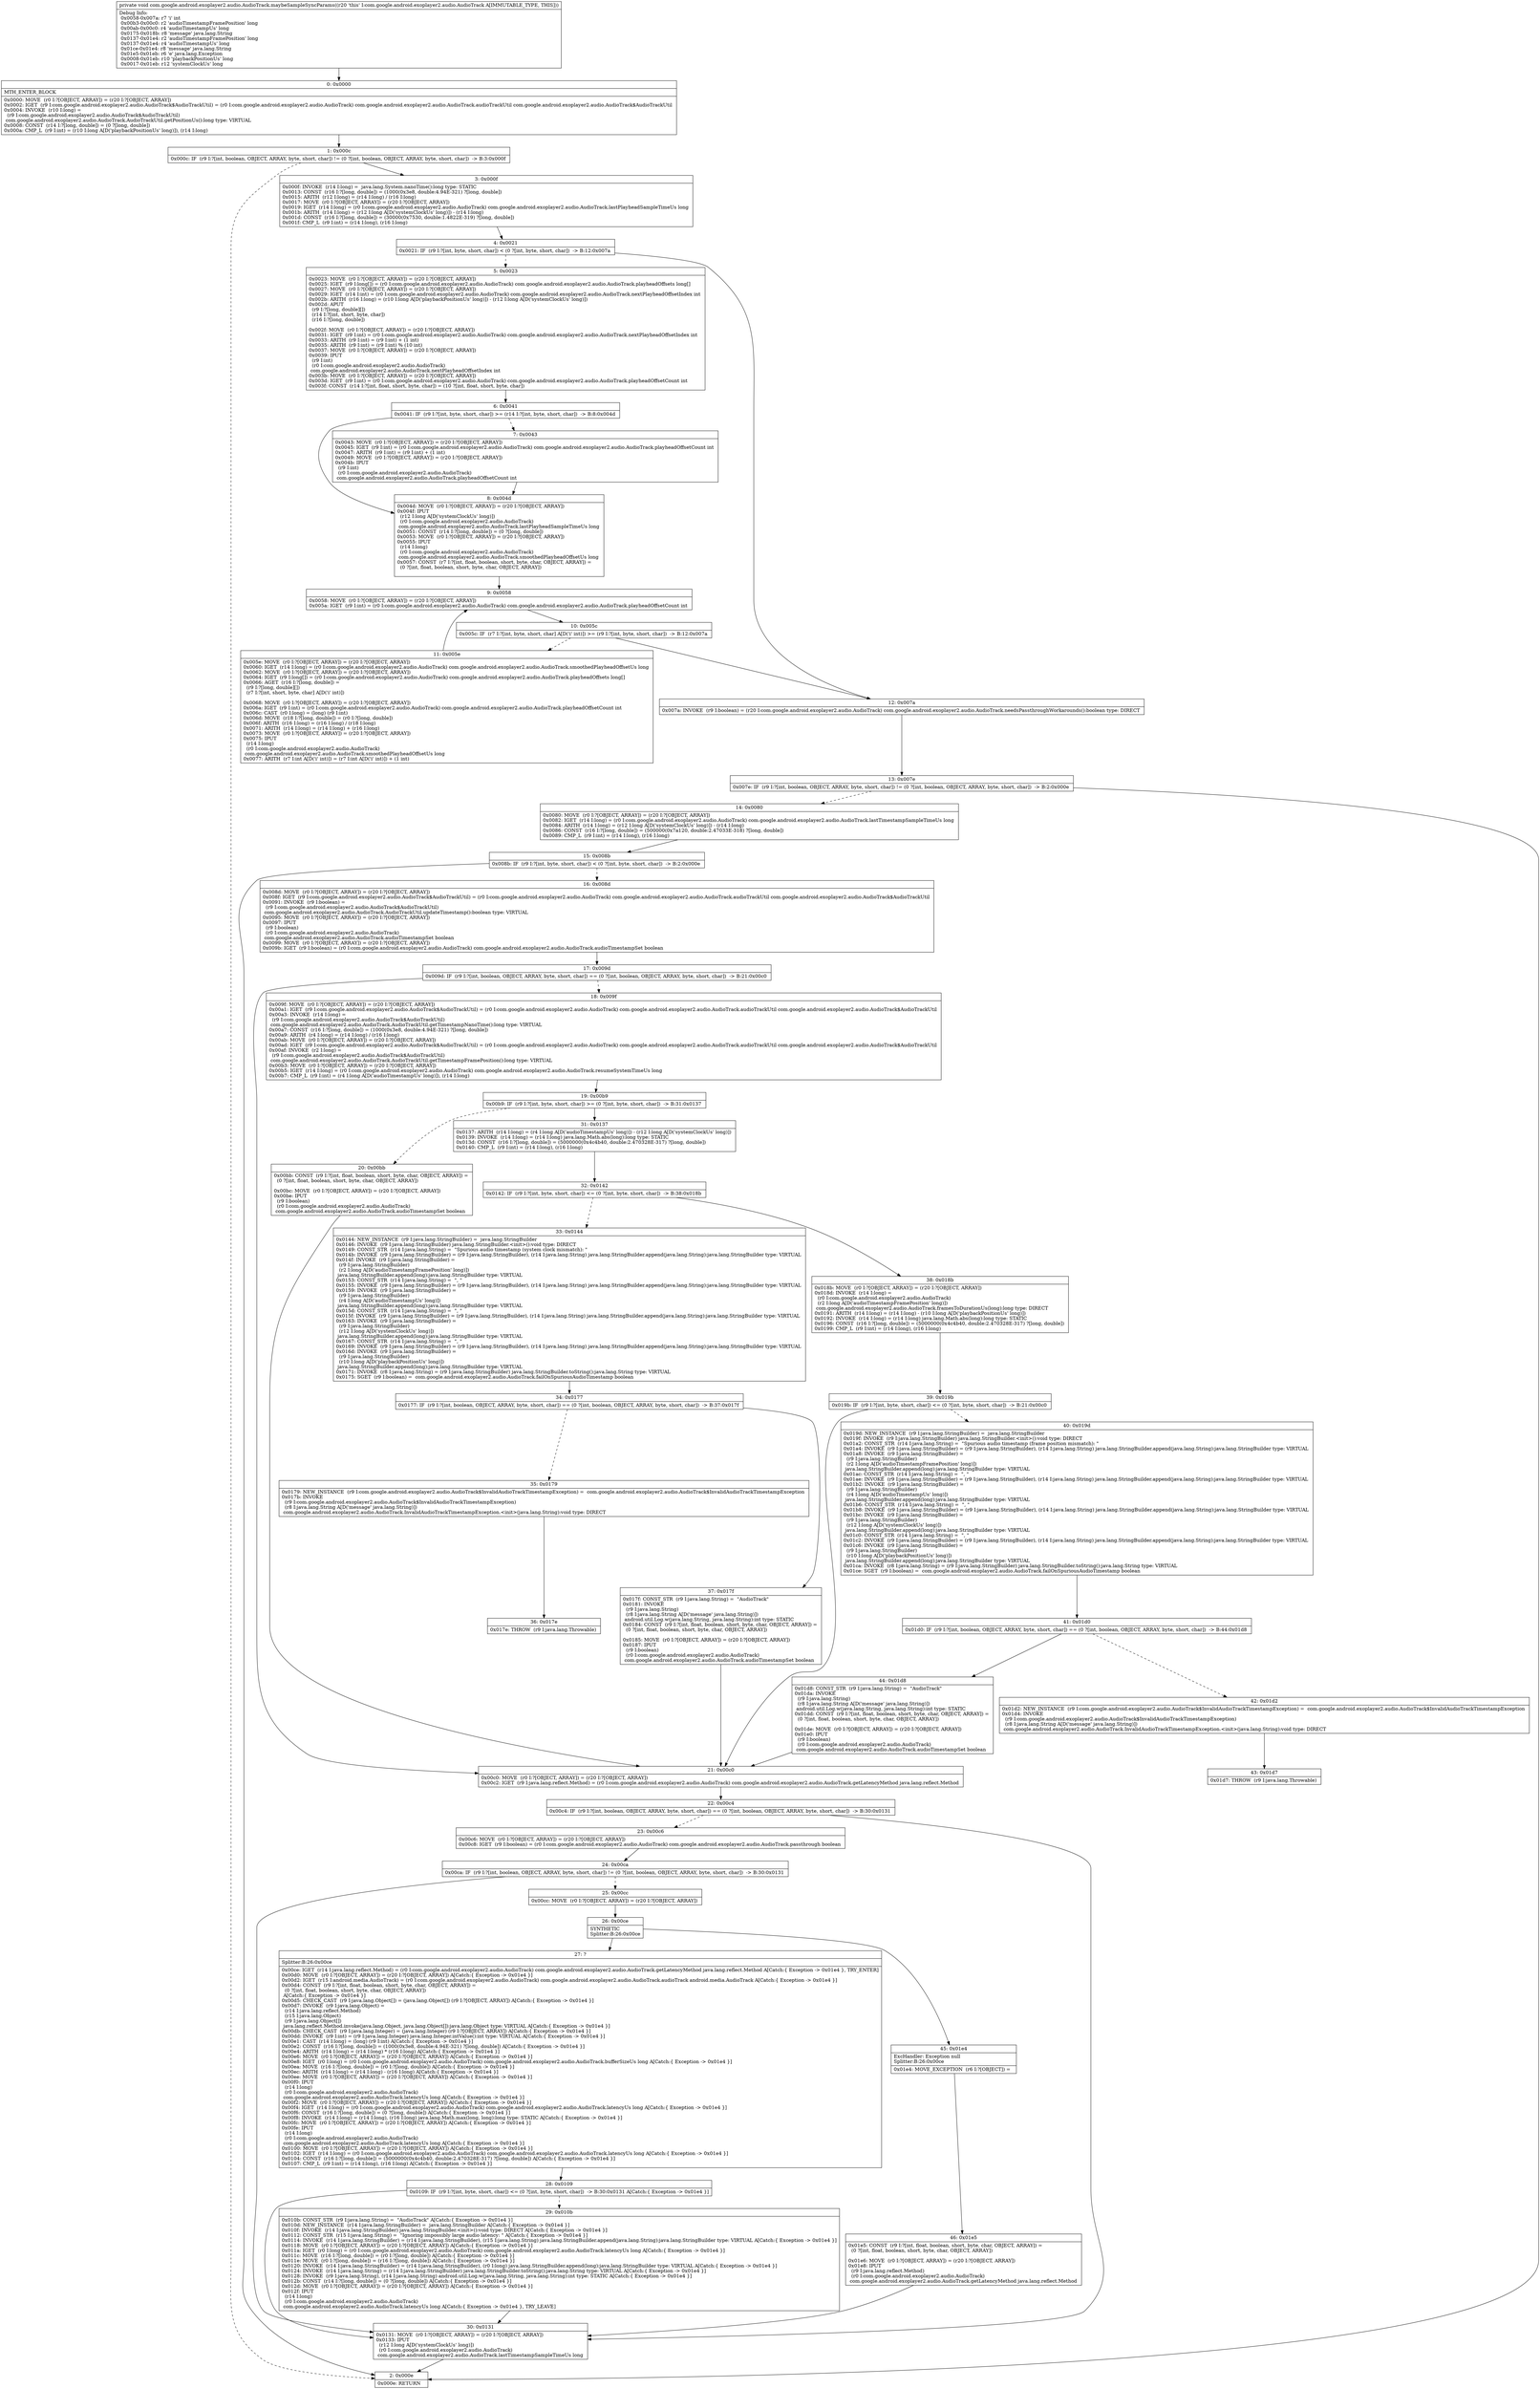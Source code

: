digraph "CFG forcom.google.android.exoplayer2.audio.AudioTrack.maybeSampleSyncParams()V" {
Node_0 [shape=record,label="{0\:\ 0x0000|MTH_ENTER_BLOCK\l|0x0000: MOVE  (r0 I:?[OBJECT, ARRAY]) = (r20 I:?[OBJECT, ARRAY]) \l0x0002: IGET  (r9 I:com.google.android.exoplayer2.audio.AudioTrack$AudioTrackUtil) = (r0 I:com.google.android.exoplayer2.audio.AudioTrack) com.google.android.exoplayer2.audio.AudioTrack.audioTrackUtil com.google.android.exoplayer2.audio.AudioTrack$AudioTrackUtil \l0x0004: INVOKE  (r10 I:long) = \l  (r9 I:com.google.android.exoplayer2.audio.AudioTrack$AudioTrackUtil)\l com.google.android.exoplayer2.audio.AudioTrack.AudioTrackUtil.getPositionUs():long type: VIRTUAL \l0x0008: CONST  (r14 I:?[long, double]) = (0 ?[long, double]) \l0x000a: CMP_L  (r9 I:int) = (r10 I:long A[D('playbackPositionUs' long)]), (r14 I:long) \l}"];
Node_1 [shape=record,label="{1\:\ 0x000c|0x000c: IF  (r9 I:?[int, boolean, OBJECT, ARRAY, byte, short, char]) != (0 ?[int, boolean, OBJECT, ARRAY, byte, short, char])  \-\> B:3:0x000f \l}"];
Node_2 [shape=record,label="{2\:\ 0x000e|0x000e: RETURN   \l}"];
Node_3 [shape=record,label="{3\:\ 0x000f|0x000f: INVOKE  (r14 I:long) =  java.lang.System.nanoTime():long type: STATIC \l0x0013: CONST  (r16 I:?[long, double]) = (1000(0x3e8, double:4.94E\-321) ?[long, double]) \l0x0015: ARITH  (r12 I:long) = (r14 I:long) \/ (r16 I:long) \l0x0017: MOVE  (r0 I:?[OBJECT, ARRAY]) = (r20 I:?[OBJECT, ARRAY]) \l0x0019: IGET  (r14 I:long) = (r0 I:com.google.android.exoplayer2.audio.AudioTrack) com.google.android.exoplayer2.audio.AudioTrack.lastPlayheadSampleTimeUs long \l0x001b: ARITH  (r14 I:long) = (r12 I:long A[D('systemClockUs' long)]) \- (r14 I:long) \l0x001d: CONST  (r16 I:?[long, double]) = (30000(0x7530, double:1.4822E\-319) ?[long, double]) \l0x001f: CMP_L  (r9 I:int) = (r14 I:long), (r16 I:long) \l}"];
Node_4 [shape=record,label="{4\:\ 0x0021|0x0021: IF  (r9 I:?[int, byte, short, char]) \< (0 ?[int, byte, short, char])  \-\> B:12:0x007a \l}"];
Node_5 [shape=record,label="{5\:\ 0x0023|0x0023: MOVE  (r0 I:?[OBJECT, ARRAY]) = (r20 I:?[OBJECT, ARRAY]) \l0x0025: IGET  (r9 I:long[]) = (r0 I:com.google.android.exoplayer2.audio.AudioTrack) com.google.android.exoplayer2.audio.AudioTrack.playheadOffsets long[] \l0x0027: MOVE  (r0 I:?[OBJECT, ARRAY]) = (r20 I:?[OBJECT, ARRAY]) \l0x0029: IGET  (r14 I:int) = (r0 I:com.google.android.exoplayer2.audio.AudioTrack) com.google.android.exoplayer2.audio.AudioTrack.nextPlayheadOffsetIndex int \l0x002b: ARITH  (r16 I:long) = (r10 I:long A[D('playbackPositionUs' long)]) \- (r12 I:long A[D('systemClockUs' long)]) \l0x002d: APUT  \l  (r9 I:?[long, double][])\l  (r14 I:?[int, short, byte, char])\l  (r16 I:?[long, double])\l \l0x002f: MOVE  (r0 I:?[OBJECT, ARRAY]) = (r20 I:?[OBJECT, ARRAY]) \l0x0031: IGET  (r9 I:int) = (r0 I:com.google.android.exoplayer2.audio.AudioTrack) com.google.android.exoplayer2.audio.AudioTrack.nextPlayheadOffsetIndex int \l0x0033: ARITH  (r9 I:int) = (r9 I:int) + (1 int) \l0x0035: ARITH  (r9 I:int) = (r9 I:int) % (10 int) \l0x0037: MOVE  (r0 I:?[OBJECT, ARRAY]) = (r20 I:?[OBJECT, ARRAY]) \l0x0039: IPUT  \l  (r9 I:int)\l  (r0 I:com.google.android.exoplayer2.audio.AudioTrack)\l com.google.android.exoplayer2.audio.AudioTrack.nextPlayheadOffsetIndex int \l0x003b: MOVE  (r0 I:?[OBJECT, ARRAY]) = (r20 I:?[OBJECT, ARRAY]) \l0x003d: IGET  (r9 I:int) = (r0 I:com.google.android.exoplayer2.audio.AudioTrack) com.google.android.exoplayer2.audio.AudioTrack.playheadOffsetCount int \l0x003f: CONST  (r14 I:?[int, float, short, byte, char]) = (10 ?[int, float, short, byte, char]) \l}"];
Node_6 [shape=record,label="{6\:\ 0x0041|0x0041: IF  (r9 I:?[int, byte, short, char]) \>= (r14 I:?[int, byte, short, char])  \-\> B:8:0x004d \l}"];
Node_7 [shape=record,label="{7\:\ 0x0043|0x0043: MOVE  (r0 I:?[OBJECT, ARRAY]) = (r20 I:?[OBJECT, ARRAY]) \l0x0045: IGET  (r9 I:int) = (r0 I:com.google.android.exoplayer2.audio.AudioTrack) com.google.android.exoplayer2.audio.AudioTrack.playheadOffsetCount int \l0x0047: ARITH  (r9 I:int) = (r9 I:int) + (1 int) \l0x0049: MOVE  (r0 I:?[OBJECT, ARRAY]) = (r20 I:?[OBJECT, ARRAY]) \l0x004b: IPUT  \l  (r9 I:int)\l  (r0 I:com.google.android.exoplayer2.audio.AudioTrack)\l com.google.android.exoplayer2.audio.AudioTrack.playheadOffsetCount int \l}"];
Node_8 [shape=record,label="{8\:\ 0x004d|0x004d: MOVE  (r0 I:?[OBJECT, ARRAY]) = (r20 I:?[OBJECT, ARRAY]) \l0x004f: IPUT  \l  (r12 I:long A[D('systemClockUs' long)])\l  (r0 I:com.google.android.exoplayer2.audio.AudioTrack)\l com.google.android.exoplayer2.audio.AudioTrack.lastPlayheadSampleTimeUs long \l0x0051: CONST  (r14 I:?[long, double]) = (0 ?[long, double]) \l0x0053: MOVE  (r0 I:?[OBJECT, ARRAY]) = (r20 I:?[OBJECT, ARRAY]) \l0x0055: IPUT  \l  (r14 I:long)\l  (r0 I:com.google.android.exoplayer2.audio.AudioTrack)\l com.google.android.exoplayer2.audio.AudioTrack.smoothedPlayheadOffsetUs long \l0x0057: CONST  (r7 I:?[int, float, boolean, short, byte, char, OBJECT, ARRAY]) = \l  (0 ?[int, float, boolean, short, byte, char, OBJECT, ARRAY])\l \l}"];
Node_9 [shape=record,label="{9\:\ 0x0058|0x0058: MOVE  (r0 I:?[OBJECT, ARRAY]) = (r20 I:?[OBJECT, ARRAY]) \l0x005a: IGET  (r9 I:int) = (r0 I:com.google.android.exoplayer2.audio.AudioTrack) com.google.android.exoplayer2.audio.AudioTrack.playheadOffsetCount int \l}"];
Node_10 [shape=record,label="{10\:\ 0x005c|0x005c: IF  (r7 I:?[int, byte, short, char] A[D('i' int)]) \>= (r9 I:?[int, byte, short, char])  \-\> B:12:0x007a \l}"];
Node_11 [shape=record,label="{11\:\ 0x005e|0x005e: MOVE  (r0 I:?[OBJECT, ARRAY]) = (r20 I:?[OBJECT, ARRAY]) \l0x0060: IGET  (r14 I:long) = (r0 I:com.google.android.exoplayer2.audio.AudioTrack) com.google.android.exoplayer2.audio.AudioTrack.smoothedPlayheadOffsetUs long \l0x0062: MOVE  (r0 I:?[OBJECT, ARRAY]) = (r20 I:?[OBJECT, ARRAY]) \l0x0064: IGET  (r9 I:long[]) = (r0 I:com.google.android.exoplayer2.audio.AudioTrack) com.google.android.exoplayer2.audio.AudioTrack.playheadOffsets long[] \l0x0066: AGET  (r16 I:?[long, double]) = \l  (r9 I:?[long, double][])\l  (r7 I:?[int, short, byte, char] A[D('i' int)])\l \l0x0068: MOVE  (r0 I:?[OBJECT, ARRAY]) = (r20 I:?[OBJECT, ARRAY]) \l0x006a: IGET  (r9 I:int) = (r0 I:com.google.android.exoplayer2.audio.AudioTrack) com.google.android.exoplayer2.audio.AudioTrack.playheadOffsetCount int \l0x006c: CAST  (r0 I:long) = (long) (r9 I:int) \l0x006d: MOVE  (r18 I:?[long, double]) = (r0 I:?[long, double]) \l0x006f: ARITH  (r16 I:long) = (r16 I:long) \/ (r18 I:long) \l0x0071: ARITH  (r14 I:long) = (r14 I:long) + (r16 I:long) \l0x0073: MOVE  (r0 I:?[OBJECT, ARRAY]) = (r20 I:?[OBJECT, ARRAY]) \l0x0075: IPUT  \l  (r14 I:long)\l  (r0 I:com.google.android.exoplayer2.audio.AudioTrack)\l com.google.android.exoplayer2.audio.AudioTrack.smoothedPlayheadOffsetUs long \l0x0077: ARITH  (r7 I:int A[D('i' int)]) = (r7 I:int A[D('i' int)]) + (1 int) \l}"];
Node_12 [shape=record,label="{12\:\ 0x007a|0x007a: INVOKE  (r9 I:boolean) = (r20 I:com.google.android.exoplayer2.audio.AudioTrack) com.google.android.exoplayer2.audio.AudioTrack.needsPassthroughWorkarounds():boolean type: DIRECT \l}"];
Node_13 [shape=record,label="{13\:\ 0x007e|0x007e: IF  (r9 I:?[int, boolean, OBJECT, ARRAY, byte, short, char]) != (0 ?[int, boolean, OBJECT, ARRAY, byte, short, char])  \-\> B:2:0x000e \l}"];
Node_14 [shape=record,label="{14\:\ 0x0080|0x0080: MOVE  (r0 I:?[OBJECT, ARRAY]) = (r20 I:?[OBJECT, ARRAY]) \l0x0082: IGET  (r14 I:long) = (r0 I:com.google.android.exoplayer2.audio.AudioTrack) com.google.android.exoplayer2.audio.AudioTrack.lastTimestampSampleTimeUs long \l0x0084: ARITH  (r14 I:long) = (r12 I:long A[D('systemClockUs' long)]) \- (r14 I:long) \l0x0086: CONST  (r16 I:?[long, double]) = (500000(0x7a120, double:2.47033E\-318) ?[long, double]) \l0x0089: CMP_L  (r9 I:int) = (r14 I:long), (r16 I:long) \l}"];
Node_15 [shape=record,label="{15\:\ 0x008b|0x008b: IF  (r9 I:?[int, byte, short, char]) \< (0 ?[int, byte, short, char])  \-\> B:2:0x000e \l}"];
Node_16 [shape=record,label="{16\:\ 0x008d|0x008d: MOVE  (r0 I:?[OBJECT, ARRAY]) = (r20 I:?[OBJECT, ARRAY]) \l0x008f: IGET  (r9 I:com.google.android.exoplayer2.audio.AudioTrack$AudioTrackUtil) = (r0 I:com.google.android.exoplayer2.audio.AudioTrack) com.google.android.exoplayer2.audio.AudioTrack.audioTrackUtil com.google.android.exoplayer2.audio.AudioTrack$AudioTrackUtil \l0x0091: INVOKE  (r9 I:boolean) = \l  (r9 I:com.google.android.exoplayer2.audio.AudioTrack$AudioTrackUtil)\l com.google.android.exoplayer2.audio.AudioTrack.AudioTrackUtil.updateTimestamp():boolean type: VIRTUAL \l0x0095: MOVE  (r0 I:?[OBJECT, ARRAY]) = (r20 I:?[OBJECT, ARRAY]) \l0x0097: IPUT  \l  (r9 I:boolean)\l  (r0 I:com.google.android.exoplayer2.audio.AudioTrack)\l com.google.android.exoplayer2.audio.AudioTrack.audioTimestampSet boolean \l0x0099: MOVE  (r0 I:?[OBJECT, ARRAY]) = (r20 I:?[OBJECT, ARRAY]) \l0x009b: IGET  (r9 I:boolean) = (r0 I:com.google.android.exoplayer2.audio.AudioTrack) com.google.android.exoplayer2.audio.AudioTrack.audioTimestampSet boolean \l}"];
Node_17 [shape=record,label="{17\:\ 0x009d|0x009d: IF  (r9 I:?[int, boolean, OBJECT, ARRAY, byte, short, char]) == (0 ?[int, boolean, OBJECT, ARRAY, byte, short, char])  \-\> B:21:0x00c0 \l}"];
Node_18 [shape=record,label="{18\:\ 0x009f|0x009f: MOVE  (r0 I:?[OBJECT, ARRAY]) = (r20 I:?[OBJECT, ARRAY]) \l0x00a1: IGET  (r9 I:com.google.android.exoplayer2.audio.AudioTrack$AudioTrackUtil) = (r0 I:com.google.android.exoplayer2.audio.AudioTrack) com.google.android.exoplayer2.audio.AudioTrack.audioTrackUtil com.google.android.exoplayer2.audio.AudioTrack$AudioTrackUtil \l0x00a3: INVOKE  (r14 I:long) = \l  (r9 I:com.google.android.exoplayer2.audio.AudioTrack$AudioTrackUtil)\l com.google.android.exoplayer2.audio.AudioTrack.AudioTrackUtil.getTimestampNanoTime():long type: VIRTUAL \l0x00a7: CONST  (r16 I:?[long, double]) = (1000(0x3e8, double:4.94E\-321) ?[long, double]) \l0x00a9: ARITH  (r4 I:long) = (r14 I:long) \/ (r16 I:long) \l0x00ab: MOVE  (r0 I:?[OBJECT, ARRAY]) = (r20 I:?[OBJECT, ARRAY]) \l0x00ad: IGET  (r9 I:com.google.android.exoplayer2.audio.AudioTrack$AudioTrackUtil) = (r0 I:com.google.android.exoplayer2.audio.AudioTrack) com.google.android.exoplayer2.audio.AudioTrack.audioTrackUtil com.google.android.exoplayer2.audio.AudioTrack$AudioTrackUtil \l0x00af: INVOKE  (r2 I:long) = \l  (r9 I:com.google.android.exoplayer2.audio.AudioTrack$AudioTrackUtil)\l com.google.android.exoplayer2.audio.AudioTrack.AudioTrackUtil.getTimestampFramePosition():long type: VIRTUAL \l0x00b3: MOVE  (r0 I:?[OBJECT, ARRAY]) = (r20 I:?[OBJECT, ARRAY]) \l0x00b5: IGET  (r14 I:long) = (r0 I:com.google.android.exoplayer2.audio.AudioTrack) com.google.android.exoplayer2.audio.AudioTrack.resumeSystemTimeUs long \l0x00b7: CMP_L  (r9 I:int) = (r4 I:long A[D('audioTimestampUs' long)]), (r14 I:long) \l}"];
Node_19 [shape=record,label="{19\:\ 0x00b9|0x00b9: IF  (r9 I:?[int, byte, short, char]) \>= (0 ?[int, byte, short, char])  \-\> B:31:0x0137 \l}"];
Node_20 [shape=record,label="{20\:\ 0x00bb|0x00bb: CONST  (r9 I:?[int, float, boolean, short, byte, char, OBJECT, ARRAY]) = \l  (0 ?[int, float, boolean, short, byte, char, OBJECT, ARRAY])\l \l0x00bc: MOVE  (r0 I:?[OBJECT, ARRAY]) = (r20 I:?[OBJECT, ARRAY]) \l0x00be: IPUT  \l  (r9 I:boolean)\l  (r0 I:com.google.android.exoplayer2.audio.AudioTrack)\l com.google.android.exoplayer2.audio.AudioTrack.audioTimestampSet boolean \l}"];
Node_21 [shape=record,label="{21\:\ 0x00c0|0x00c0: MOVE  (r0 I:?[OBJECT, ARRAY]) = (r20 I:?[OBJECT, ARRAY]) \l0x00c2: IGET  (r9 I:java.lang.reflect.Method) = (r0 I:com.google.android.exoplayer2.audio.AudioTrack) com.google.android.exoplayer2.audio.AudioTrack.getLatencyMethod java.lang.reflect.Method \l}"];
Node_22 [shape=record,label="{22\:\ 0x00c4|0x00c4: IF  (r9 I:?[int, boolean, OBJECT, ARRAY, byte, short, char]) == (0 ?[int, boolean, OBJECT, ARRAY, byte, short, char])  \-\> B:30:0x0131 \l}"];
Node_23 [shape=record,label="{23\:\ 0x00c6|0x00c6: MOVE  (r0 I:?[OBJECT, ARRAY]) = (r20 I:?[OBJECT, ARRAY]) \l0x00c8: IGET  (r9 I:boolean) = (r0 I:com.google.android.exoplayer2.audio.AudioTrack) com.google.android.exoplayer2.audio.AudioTrack.passthrough boolean \l}"];
Node_24 [shape=record,label="{24\:\ 0x00ca|0x00ca: IF  (r9 I:?[int, boolean, OBJECT, ARRAY, byte, short, char]) != (0 ?[int, boolean, OBJECT, ARRAY, byte, short, char])  \-\> B:30:0x0131 \l}"];
Node_25 [shape=record,label="{25\:\ 0x00cc|0x00cc: MOVE  (r0 I:?[OBJECT, ARRAY]) = (r20 I:?[OBJECT, ARRAY]) \l}"];
Node_26 [shape=record,label="{26\:\ 0x00ce|SYNTHETIC\lSplitter:B:26:0x00ce\l}"];
Node_27 [shape=record,label="{27\:\ ?|Splitter:B:26:0x00ce\l|0x00ce: IGET  (r14 I:java.lang.reflect.Method) = (r0 I:com.google.android.exoplayer2.audio.AudioTrack) com.google.android.exoplayer2.audio.AudioTrack.getLatencyMethod java.lang.reflect.Method A[Catch:\{ Exception \-\> 0x01e4 \}, TRY_ENTER]\l0x00d0: MOVE  (r0 I:?[OBJECT, ARRAY]) = (r20 I:?[OBJECT, ARRAY]) A[Catch:\{ Exception \-\> 0x01e4 \}]\l0x00d2: IGET  (r15 I:android.media.AudioTrack) = (r0 I:com.google.android.exoplayer2.audio.AudioTrack) com.google.android.exoplayer2.audio.AudioTrack.audioTrack android.media.AudioTrack A[Catch:\{ Exception \-\> 0x01e4 \}]\l0x00d4: CONST  (r9 I:?[int, float, boolean, short, byte, char, OBJECT, ARRAY]) = \l  (0 ?[int, float, boolean, short, byte, char, OBJECT, ARRAY])\l A[Catch:\{ Exception \-\> 0x01e4 \}]\l0x00d5: CHECK_CAST  (r9 I:java.lang.Object[]) = (java.lang.Object[]) (r9 I:?[OBJECT, ARRAY]) A[Catch:\{ Exception \-\> 0x01e4 \}]\l0x00d7: INVOKE  (r9 I:java.lang.Object) = \l  (r14 I:java.lang.reflect.Method)\l  (r15 I:java.lang.Object)\l  (r9 I:java.lang.Object[])\l java.lang.reflect.Method.invoke(java.lang.Object, java.lang.Object[]):java.lang.Object type: VIRTUAL A[Catch:\{ Exception \-\> 0x01e4 \}]\l0x00db: CHECK_CAST  (r9 I:java.lang.Integer) = (java.lang.Integer) (r9 I:?[OBJECT, ARRAY]) A[Catch:\{ Exception \-\> 0x01e4 \}]\l0x00dd: INVOKE  (r9 I:int) = (r9 I:java.lang.Integer) java.lang.Integer.intValue():int type: VIRTUAL A[Catch:\{ Exception \-\> 0x01e4 \}]\l0x00e1: CAST  (r14 I:long) = (long) (r9 I:int) A[Catch:\{ Exception \-\> 0x01e4 \}]\l0x00e2: CONST  (r16 I:?[long, double]) = (1000(0x3e8, double:4.94E\-321) ?[long, double]) A[Catch:\{ Exception \-\> 0x01e4 \}]\l0x00e4: ARITH  (r14 I:long) = (r14 I:long) * (r16 I:long) A[Catch:\{ Exception \-\> 0x01e4 \}]\l0x00e6: MOVE  (r0 I:?[OBJECT, ARRAY]) = (r20 I:?[OBJECT, ARRAY]) A[Catch:\{ Exception \-\> 0x01e4 \}]\l0x00e8: IGET  (r0 I:long) = (r0 I:com.google.android.exoplayer2.audio.AudioTrack) com.google.android.exoplayer2.audio.AudioTrack.bufferSizeUs long A[Catch:\{ Exception \-\> 0x01e4 \}]\l0x00ea: MOVE  (r16 I:?[long, double]) = (r0 I:?[long, double]) A[Catch:\{ Exception \-\> 0x01e4 \}]\l0x00ec: ARITH  (r14 I:long) = (r14 I:long) \- (r16 I:long) A[Catch:\{ Exception \-\> 0x01e4 \}]\l0x00ee: MOVE  (r0 I:?[OBJECT, ARRAY]) = (r20 I:?[OBJECT, ARRAY]) A[Catch:\{ Exception \-\> 0x01e4 \}]\l0x00f0: IPUT  \l  (r14 I:long)\l  (r0 I:com.google.android.exoplayer2.audio.AudioTrack)\l com.google.android.exoplayer2.audio.AudioTrack.latencyUs long A[Catch:\{ Exception \-\> 0x01e4 \}]\l0x00f2: MOVE  (r0 I:?[OBJECT, ARRAY]) = (r20 I:?[OBJECT, ARRAY]) A[Catch:\{ Exception \-\> 0x01e4 \}]\l0x00f4: IGET  (r14 I:long) = (r0 I:com.google.android.exoplayer2.audio.AudioTrack) com.google.android.exoplayer2.audio.AudioTrack.latencyUs long A[Catch:\{ Exception \-\> 0x01e4 \}]\l0x00f6: CONST  (r16 I:?[long, double]) = (0 ?[long, double]) A[Catch:\{ Exception \-\> 0x01e4 \}]\l0x00f8: INVOKE  (r14 I:long) = (r14 I:long), (r16 I:long) java.lang.Math.max(long, long):long type: STATIC A[Catch:\{ Exception \-\> 0x01e4 \}]\l0x00fc: MOVE  (r0 I:?[OBJECT, ARRAY]) = (r20 I:?[OBJECT, ARRAY]) A[Catch:\{ Exception \-\> 0x01e4 \}]\l0x00fe: IPUT  \l  (r14 I:long)\l  (r0 I:com.google.android.exoplayer2.audio.AudioTrack)\l com.google.android.exoplayer2.audio.AudioTrack.latencyUs long A[Catch:\{ Exception \-\> 0x01e4 \}]\l0x0100: MOVE  (r0 I:?[OBJECT, ARRAY]) = (r20 I:?[OBJECT, ARRAY]) A[Catch:\{ Exception \-\> 0x01e4 \}]\l0x0102: IGET  (r14 I:long) = (r0 I:com.google.android.exoplayer2.audio.AudioTrack) com.google.android.exoplayer2.audio.AudioTrack.latencyUs long A[Catch:\{ Exception \-\> 0x01e4 \}]\l0x0104: CONST  (r16 I:?[long, double]) = (5000000(0x4c4b40, double:2.470328E\-317) ?[long, double]) A[Catch:\{ Exception \-\> 0x01e4 \}]\l0x0107: CMP_L  (r9 I:int) = (r14 I:long), (r16 I:long) A[Catch:\{ Exception \-\> 0x01e4 \}]\l}"];
Node_28 [shape=record,label="{28\:\ 0x0109|0x0109: IF  (r9 I:?[int, byte, short, char]) \<= (0 ?[int, byte, short, char])  \-\> B:30:0x0131 A[Catch:\{ Exception \-\> 0x01e4 \}]\l}"];
Node_29 [shape=record,label="{29\:\ 0x010b|0x010b: CONST_STR  (r9 I:java.lang.String) =  \"AudioTrack\" A[Catch:\{ Exception \-\> 0x01e4 \}]\l0x010d: NEW_INSTANCE  (r14 I:java.lang.StringBuilder) =  java.lang.StringBuilder A[Catch:\{ Exception \-\> 0x01e4 \}]\l0x010f: INVOKE  (r14 I:java.lang.StringBuilder) java.lang.StringBuilder.\<init\>():void type: DIRECT A[Catch:\{ Exception \-\> 0x01e4 \}]\l0x0112: CONST_STR  (r15 I:java.lang.String) =  \"Ignoring impossibly large audio latency: \" A[Catch:\{ Exception \-\> 0x01e4 \}]\l0x0114: INVOKE  (r14 I:java.lang.StringBuilder) = (r14 I:java.lang.StringBuilder), (r15 I:java.lang.String) java.lang.StringBuilder.append(java.lang.String):java.lang.StringBuilder type: VIRTUAL A[Catch:\{ Exception \-\> 0x01e4 \}]\l0x0118: MOVE  (r0 I:?[OBJECT, ARRAY]) = (r20 I:?[OBJECT, ARRAY]) A[Catch:\{ Exception \-\> 0x01e4 \}]\l0x011a: IGET  (r0 I:long) = (r0 I:com.google.android.exoplayer2.audio.AudioTrack) com.google.android.exoplayer2.audio.AudioTrack.latencyUs long A[Catch:\{ Exception \-\> 0x01e4 \}]\l0x011c: MOVE  (r16 I:?[long, double]) = (r0 I:?[long, double]) A[Catch:\{ Exception \-\> 0x01e4 \}]\l0x011e: MOVE  (r0 I:?[long, double]) = (r16 I:?[long, double]) A[Catch:\{ Exception \-\> 0x01e4 \}]\l0x0120: INVOKE  (r14 I:java.lang.StringBuilder) = (r14 I:java.lang.StringBuilder), (r0 I:long) java.lang.StringBuilder.append(long):java.lang.StringBuilder type: VIRTUAL A[Catch:\{ Exception \-\> 0x01e4 \}]\l0x0124: INVOKE  (r14 I:java.lang.String) = (r14 I:java.lang.StringBuilder) java.lang.StringBuilder.toString():java.lang.String type: VIRTUAL A[Catch:\{ Exception \-\> 0x01e4 \}]\l0x0128: INVOKE  (r9 I:java.lang.String), (r14 I:java.lang.String) android.util.Log.w(java.lang.String, java.lang.String):int type: STATIC A[Catch:\{ Exception \-\> 0x01e4 \}]\l0x012b: CONST  (r14 I:?[long, double]) = (0 ?[long, double]) A[Catch:\{ Exception \-\> 0x01e4 \}]\l0x012d: MOVE  (r0 I:?[OBJECT, ARRAY]) = (r20 I:?[OBJECT, ARRAY]) A[Catch:\{ Exception \-\> 0x01e4 \}]\l0x012f: IPUT  \l  (r14 I:long)\l  (r0 I:com.google.android.exoplayer2.audio.AudioTrack)\l com.google.android.exoplayer2.audio.AudioTrack.latencyUs long A[Catch:\{ Exception \-\> 0x01e4 \}, TRY_LEAVE]\l}"];
Node_30 [shape=record,label="{30\:\ 0x0131|0x0131: MOVE  (r0 I:?[OBJECT, ARRAY]) = (r20 I:?[OBJECT, ARRAY]) \l0x0133: IPUT  \l  (r12 I:long A[D('systemClockUs' long)])\l  (r0 I:com.google.android.exoplayer2.audio.AudioTrack)\l com.google.android.exoplayer2.audio.AudioTrack.lastTimestampSampleTimeUs long \l}"];
Node_31 [shape=record,label="{31\:\ 0x0137|0x0137: ARITH  (r14 I:long) = (r4 I:long A[D('audioTimestampUs' long)]) \- (r12 I:long A[D('systemClockUs' long)]) \l0x0139: INVOKE  (r14 I:long) = (r14 I:long) java.lang.Math.abs(long):long type: STATIC \l0x013d: CONST  (r16 I:?[long, double]) = (5000000(0x4c4b40, double:2.470328E\-317) ?[long, double]) \l0x0140: CMP_L  (r9 I:int) = (r14 I:long), (r16 I:long) \l}"];
Node_32 [shape=record,label="{32\:\ 0x0142|0x0142: IF  (r9 I:?[int, byte, short, char]) \<= (0 ?[int, byte, short, char])  \-\> B:38:0x018b \l}"];
Node_33 [shape=record,label="{33\:\ 0x0144|0x0144: NEW_INSTANCE  (r9 I:java.lang.StringBuilder) =  java.lang.StringBuilder \l0x0146: INVOKE  (r9 I:java.lang.StringBuilder) java.lang.StringBuilder.\<init\>():void type: DIRECT \l0x0149: CONST_STR  (r14 I:java.lang.String) =  \"Spurious audio timestamp (system clock mismatch): \" \l0x014b: INVOKE  (r9 I:java.lang.StringBuilder) = (r9 I:java.lang.StringBuilder), (r14 I:java.lang.String) java.lang.StringBuilder.append(java.lang.String):java.lang.StringBuilder type: VIRTUAL \l0x014f: INVOKE  (r9 I:java.lang.StringBuilder) = \l  (r9 I:java.lang.StringBuilder)\l  (r2 I:long A[D('audioTimestampFramePosition' long)])\l java.lang.StringBuilder.append(long):java.lang.StringBuilder type: VIRTUAL \l0x0153: CONST_STR  (r14 I:java.lang.String) =  \", \" \l0x0155: INVOKE  (r9 I:java.lang.StringBuilder) = (r9 I:java.lang.StringBuilder), (r14 I:java.lang.String) java.lang.StringBuilder.append(java.lang.String):java.lang.StringBuilder type: VIRTUAL \l0x0159: INVOKE  (r9 I:java.lang.StringBuilder) = \l  (r9 I:java.lang.StringBuilder)\l  (r4 I:long A[D('audioTimestampUs' long)])\l java.lang.StringBuilder.append(long):java.lang.StringBuilder type: VIRTUAL \l0x015d: CONST_STR  (r14 I:java.lang.String) =  \", \" \l0x015f: INVOKE  (r9 I:java.lang.StringBuilder) = (r9 I:java.lang.StringBuilder), (r14 I:java.lang.String) java.lang.StringBuilder.append(java.lang.String):java.lang.StringBuilder type: VIRTUAL \l0x0163: INVOKE  (r9 I:java.lang.StringBuilder) = \l  (r9 I:java.lang.StringBuilder)\l  (r12 I:long A[D('systemClockUs' long)])\l java.lang.StringBuilder.append(long):java.lang.StringBuilder type: VIRTUAL \l0x0167: CONST_STR  (r14 I:java.lang.String) =  \", \" \l0x0169: INVOKE  (r9 I:java.lang.StringBuilder) = (r9 I:java.lang.StringBuilder), (r14 I:java.lang.String) java.lang.StringBuilder.append(java.lang.String):java.lang.StringBuilder type: VIRTUAL \l0x016d: INVOKE  (r9 I:java.lang.StringBuilder) = \l  (r9 I:java.lang.StringBuilder)\l  (r10 I:long A[D('playbackPositionUs' long)])\l java.lang.StringBuilder.append(long):java.lang.StringBuilder type: VIRTUAL \l0x0171: INVOKE  (r8 I:java.lang.String) = (r9 I:java.lang.StringBuilder) java.lang.StringBuilder.toString():java.lang.String type: VIRTUAL \l0x0175: SGET  (r9 I:boolean) =  com.google.android.exoplayer2.audio.AudioTrack.failOnSpuriousAudioTimestamp boolean \l}"];
Node_34 [shape=record,label="{34\:\ 0x0177|0x0177: IF  (r9 I:?[int, boolean, OBJECT, ARRAY, byte, short, char]) == (0 ?[int, boolean, OBJECT, ARRAY, byte, short, char])  \-\> B:37:0x017f \l}"];
Node_35 [shape=record,label="{35\:\ 0x0179|0x0179: NEW_INSTANCE  (r9 I:com.google.android.exoplayer2.audio.AudioTrack$InvalidAudioTrackTimestampException) =  com.google.android.exoplayer2.audio.AudioTrack$InvalidAudioTrackTimestampException \l0x017b: INVOKE  \l  (r9 I:com.google.android.exoplayer2.audio.AudioTrack$InvalidAudioTrackTimestampException)\l  (r8 I:java.lang.String A[D('message' java.lang.String)])\l com.google.android.exoplayer2.audio.AudioTrack.InvalidAudioTrackTimestampException.\<init\>(java.lang.String):void type: DIRECT \l}"];
Node_36 [shape=record,label="{36\:\ 0x017e|0x017e: THROW  (r9 I:java.lang.Throwable) \l}"];
Node_37 [shape=record,label="{37\:\ 0x017f|0x017f: CONST_STR  (r9 I:java.lang.String) =  \"AudioTrack\" \l0x0181: INVOKE  \l  (r9 I:java.lang.String)\l  (r8 I:java.lang.String A[D('message' java.lang.String)])\l android.util.Log.w(java.lang.String, java.lang.String):int type: STATIC \l0x0184: CONST  (r9 I:?[int, float, boolean, short, byte, char, OBJECT, ARRAY]) = \l  (0 ?[int, float, boolean, short, byte, char, OBJECT, ARRAY])\l \l0x0185: MOVE  (r0 I:?[OBJECT, ARRAY]) = (r20 I:?[OBJECT, ARRAY]) \l0x0187: IPUT  \l  (r9 I:boolean)\l  (r0 I:com.google.android.exoplayer2.audio.AudioTrack)\l com.google.android.exoplayer2.audio.AudioTrack.audioTimestampSet boolean \l}"];
Node_38 [shape=record,label="{38\:\ 0x018b|0x018b: MOVE  (r0 I:?[OBJECT, ARRAY]) = (r20 I:?[OBJECT, ARRAY]) \l0x018d: INVOKE  (r14 I:long) = \l  (r0 I:com.google.android.exoplayer2.audio.AudioTrack)\l  (r2 I:long A[D('audioTimestampFramePosition' long)])\l com.google.android.exoplayer2.audio.AudioTrack.framesToDurationUs(long):long type: DIRECT \l0x0191: ARITH  (r14 I:long) = (r14 I:long) \- (r10 I:long A[D('playbackPositionUs' long)]) \l0x0192: INVOKE  (r14 I:long) = (r14 I:long) java.lang.Math.abs(long):long type: STATIC \l0x0196: CONST  (r16 I:?[long, double]) = (5000000(0x4c4b40, double:2.470328E\-317) ?[long, double]) \l0x0199: CMP_L  (r9 I:int) = (r14 I:long), (r16 I:long) \l}"];
Node_39 [shape=record,label="{39\:\ 0x019b|0x019b: IF  (r9 I:?[int, byte, short, char]) \<= (0 ?[int, byte, short, char])  \-\> B:21:0x00c0 \l}"];
Node_40 [shape=record,label="{40\:\ 0x019d|0x019d: NEW_INSTANCE  (r9 I:java.lang.StringBuilder) =  java.lang.StringBuilder \l0x019f: INVOKE  (r9 I:java.lang.StringBuilder) java.lang.StringBuilder.\<init\>():void type: DIRECT \l0x01a2: CONST_STR  (r14 I:java.lang.String) =  \"Spurious audio timestamp (frame position mismatch): \" \l0x01a4: INVOKE  (r9 I:java.lang.StringBuilder) = (r9 I:java.lang.StringBuilder), (r14 I:java.lang.String) java.lang.StringBuilder.append(java.lang.String):java.lang.StringBuilder type: VIRTUAL \l0x01a8: INVOKE  (r9 I:java.lang.StringBuilder) = \l  (r9 I:java.lang.StringBuilder)\l  (r2 I:long A[D('audioTimestampFramePosition' long)])\l java.lang.StringBuilder.append(long):java.lang.StringBuilder type: VIRTUAL \l0x01ac: CONST_STR  (r14 I:java.lang.String) =  \", \" \l0x01ae: INVOKE  (r9 I:java.lang.StringBuilder) = (r9 I:java.lang.StringBuilder), (r14 I:java.lang.String) java.lang.StringBuilder.append(java.lang.String):java.lang.StringBuilder type: VIRTUAL \l0x01b2: INVOKE  (r9 I:java.lang.StringBuilder) = \l  (r9 I:java.lang.StringBuilder)\l  (r4 I:long A[D('audioTimestampUs' long)])\l java.lang.StringBuilder.append(long):java.lang.StringBuilder type: VIRTUAL \l0x01b6: CONST_STR  (r14 I:java.lang.String) =  \", \" \l0x01b8: INVOKE  (r9 I:java.lang.StringBuilder) = (r9 I:java.lang.StringBuilder), (r14 I:java.lang.String) java.lang.StringBuilder.append(java.lang.String):java.lang.StringBuilder type: VIRTUAL \l0x01bc: INVOKE  (r9 I:java.lang.StringBuilder) = \l  (r9 I:java.lang.StringBuilder)\l  (r12 I:long A[D('systemClockUs' long)])\l java.lang.StringBuilder.append(long):java.lang.StringBuilder type: VIRTUAL \l0x01c0: CONST_STR  (r14 I:java.lang.String) =  \", \" \l0x01c2: INVOKE  (r9 I:java.lang.StringBuilder) = (r9 I:java.lang.StringBuilder), (r14 I:java.lang.String) java.lang.StringBuilder.append(java.lang.String):java.lang.StringBuilder type: VIRTUAL \l0x01c6: INVOKE  (r9 I:java.lang.StringBuilder) = \l  (r9 I:java.lang.StringBuilder)\l  (r10 I:long A[D('playbackPositionUs' long)])\l java.lang.StringBuilder.append(long):java.lang.StringBuilder type: VIRTUAL \l0x01ca: INVOKE  (r8 I:java.lang.String) = (r9 I:java.lang.StringBuilder) java.lang.StringBuilder.toString():java.lang.String type: VIRTUAL \l0x01ce: SGET  (r9 I:boolean) =  com.google.android.exoplayer2.audio.AudioTrack.failOnSpuriousAudioTimestamp boolean \l}"];
Node_41 [shape=record,label="{41\:\ 0x01d0|0x01d0: IF  (r9 I:?[int, boolean, OBJECT, ARRAY, byte, short, char]) == (0 ?[int, boolean, OBJECT, ARRAY, byte, short, char])  \-\> B:44:0x01d8 \l}"];
Node_42 [shape=record,label="{42\:\ 0x01d2|0x01d2: NEW_INSTANCE  (r9 I:com.google.android.exoplayer2.audio.AudioTrack$InvalidAudioTrackTimestampException) =  com.google.android.exoplayer2.audio.AudioTrack$InvalidAudioTrackTimestampException \l0x01d4: INVOKE  \l  (r9 I:com.google.android.exoplayer2.audio.AudioTrack$InvalidAudioTrackTimestampException)\l  (r8 I:java.lang.String A[D('message' java.lang.String)])\l com.google.android.exoplayer2.audio.AudioTrack.InvalidAudioTrackTimestampException.\<init\>(java.lang.String):void type: DIRECT \l}"];
Node_43 [shape=record,label="{43\:\ 0x01d7|0x01d7: THROW  (r9 I:java.lang.Throwable) \l}"];
Node_44 [shape=record,label="{44\:\ 0x01d8|0x01d8: CONST_STR  (r9 I:java.lang.String) =  \"AudioTrack\" \l0x01da: INVOKE  \l  (r9 I:java.lang.String)\l  (r8 I:java.lang.String A[D('message' java.lang.String)])\l android.util.Log.w(java.lang.String, java.lang.String):int type: STATIC \l0x01dd: CONST  (r9 I:?[int, float, boolean, short, byte, char, OBJECT, ARRAY]) = \l  (0 ?[int, float, boolean, short, byte, char, OBJECT, ARRAY])\l \l0x01de: MOVE  (r0 I:?[OBJECT, ARRAY]) = (r20 I:?[OBJECT, ARRAY]) \l0x01e0: IPUT  \l  (r9 I:boolean)\l  (r0 I:com.google.android.exoplayer2.audio.AudioTrack)\l com.google.android.exoplayer2.audio.AudioTrack.audioTimestampSet boolean \l}"];
Node_45 [shape=record,label="{45\:\ 0x01e4|ExcHandler: Exception null\lSplitter:B:26:0x00ce\l|0x01e4: MOVE_EXCEPTION  (r6 I:?[OBJECT]) =  \l}"];
Node_46 [shape=record,label="{46\:\ 0x01e5|0x01e5: CONST  (r9 I:?[int, float, boolean, short, byte, char, OBJECT, ARRAY]) = \l  (0 ?[int, float, boolean, short, byte, char, OBJECT, ARRAY])\l \l0x01e6: MOVE  (r0 I:?[OBJECT, ARRAY]) = (r20 I:?[OBJECT, ARRAY]) \l0x01e8: IPUT  \l  (r9 I:java.lang.reflect.Method)\l  (r0 I:com.google.android.exoplayer2.audio.AudioTrack)\l com.google.android.exoplayer2.audio.AudioTrack.getLatencyMethod java.lang.reflect.Method \l}"];
MethodNode[shape=record,label="{private void com.google.android.exoplayer2.audio.AudioTrack.maybeSampleSyncParams((r20 'this' I:com.google.android.exoplayer2.audio.AudioTrack A[IMMUTABLE_TYPE, THIS]))  | Debug Info:\l  0x0058\-0x007a: r7 'i' int\l  0x00b3\-0x00c0: r2 'audioTimestampFramePosition' long\l  0x00ab\-0x00c0: r4 'audioTimestampUs' long\l  0x0175\-0x018b: r8 'message' java.lang.String\l  0x0137\-0x01e4: r2 'audioTimestampFramePosition' long\l  0x0137\-0x01e4: r4 'audioTimestampUs' long\l  0x01ce\-0x01e4: r8 'message' java.lang.String\l  0x01e5\-0x01eb: r6 'e' java.lang.Exception\l  0x0008\-0x01eb: r10 'playbackPositionUs' long\l  0x0017\-0x01eb: r12 'systemClockUs' long\l}"];
MethodNode -> Node_0;
Node_0 -> Node_1;
Node_1 -> Node_2[style=dashed];
Node_1 -> Node_3;
Node_3 -> Node_4;
Node_4 -> Node_5[style=dashed];
Node_4 -> Node_12;
Node_5 -> Node_6;
Node_6 -> Node_7[style=dashed];
Node_6 -> Node_8;
Node_7 -> Node_8;
Node_8 -> Node_9;
Node_9 -> Node_10;
Node_10 -> Node_11[style=dashed];
Node_10 -> Node_12;
Node_11 -> Node_9;
Node_12 -> Node_13;
Node_13 -> Node_2;
Node_13 -> Node_14[style=dashed];
Node_14 -> Node_15;
Node_15 -> Node_2;
Node_15 -> Node_16[style=dashed];
Node_16 -> Node_17;
Node_17 -> Node_18[style=dashed];
Node_17 -> Node_21;
Node_18 -> Node_19;
Node_19 -> Node_20[style=dashed];
Node_19 -> Node_31;
Node_20 -> Node_21;
Node_21 -> Node_22;
Node_22 -> Node_23[style=dashed];
Node_22 -> Node_30;
Node_23 -> Node_24;
Node_24 -> Node_25[style=dashed];
Node_24 -> Node_30;
Node_25 -> Node_26;
Node_26 -> Node_27;
Node_26 -> Node_45;
Node_27 -> Node_28;
Node_28 -> Node_29[style=dashed];
Node_28 -> Node_30;
Node_29 -> Node_30;
Node_30 -> Node_2;
Node_31 -> Node_32;
Node_32 -> Node_33[style=dashed];
Node_32 -> Node_38;
Node_33 -> Node_34;
Node_34 -> Node_35[style=dashed];
Node_34 -> Node_37;
Node_35 -> Node_36;
Node_37 -> Node_21;
Node_38 -> Node_39;
Node_39 -> Node_21;
Node_39 -> Node_40[style=dashed];
Node_40 -> Node_41;
Node_41 -> Node_42[style=dashed];
Node_41 -> Node_44;
Node_42 -> Node_43;
Node_44 -> Node_21;
Node_45 -> Node_46;
Node_46 -> Node_30;
}

